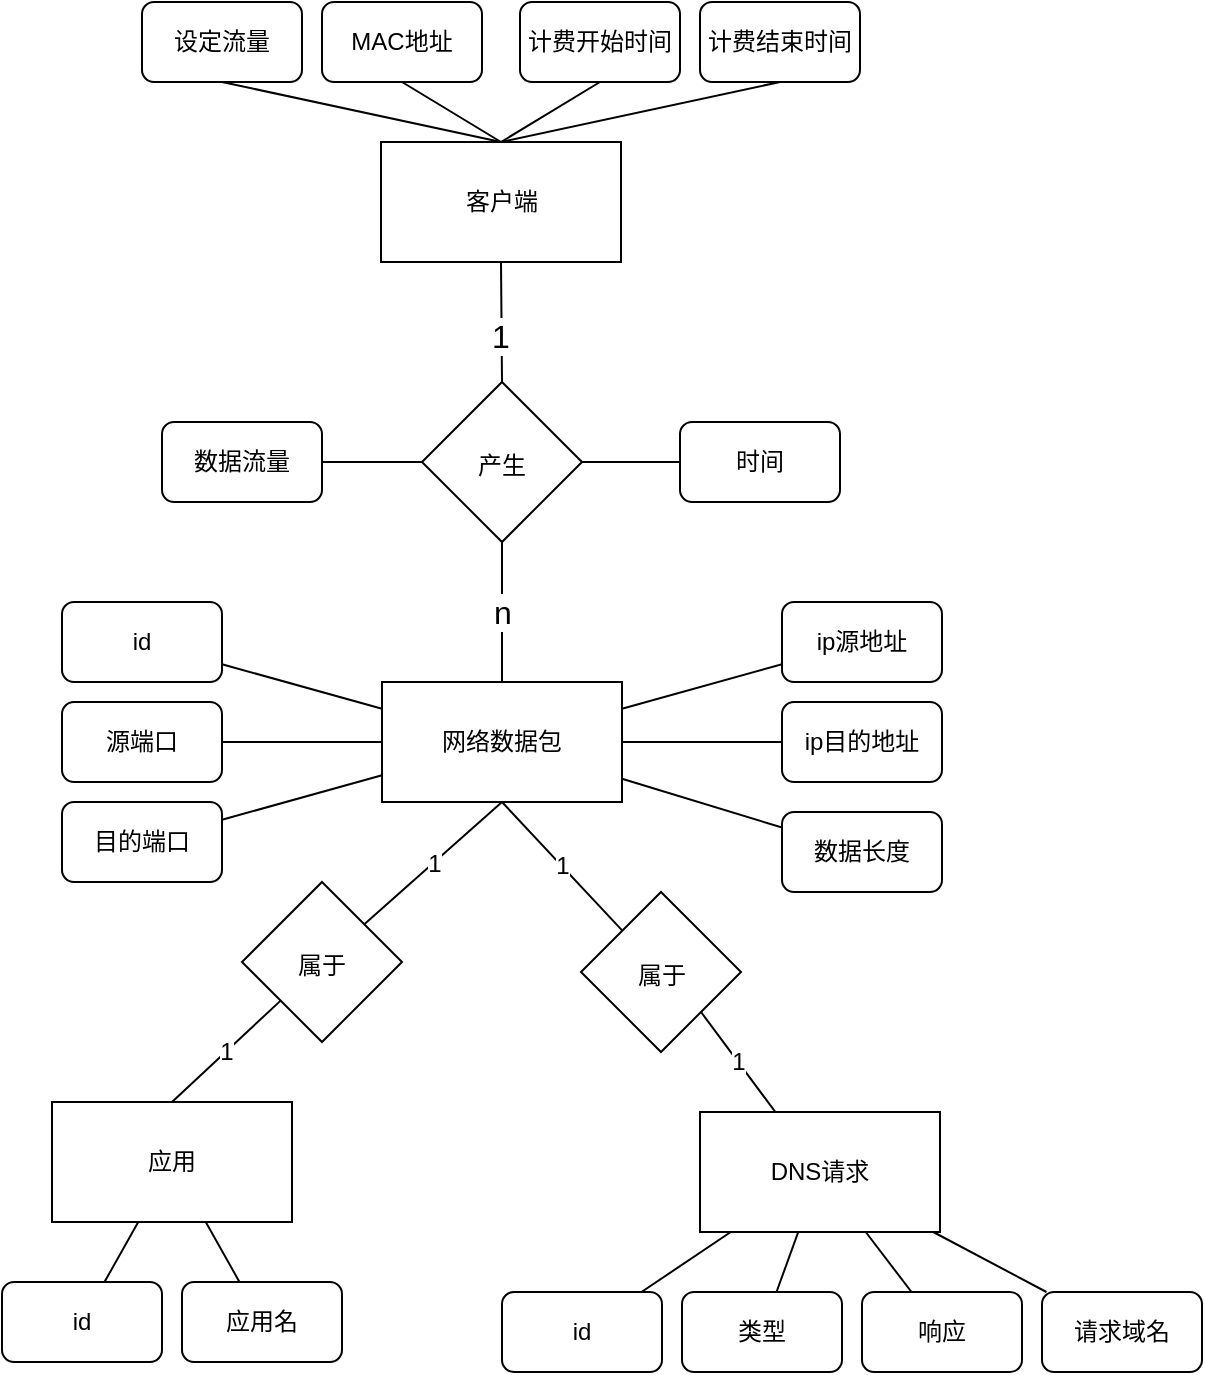 <mxfile version="20.6.2" type="github">
  <diagram id="GEJEYPsdO4QtVM7ZrqEz" name="第 1 页">
    <mxGraphModel dx="2626" dy="1122" grid="1" gridSize="10" guides="1" tooltips="1" connect="1" arrows="1" fold="1" page="1" pageScale="1" pageWidth="827" pageHeight="1169" math="0" shadow="0">
      <root>
        <mxCell id="0" />
        <mxCell id="1" parent="0" />
        <mxCell id="k09L36EYwbLVuz7NXzX2-1" value="&lt;font style=&quot;&quot;&gt;&lt;font style=&quot;font-size: 12px;&quot;&gt;客户端&lt;/font&gt;&lt;br&gt;&lt;/font&gt;" style="rounded=0;whiteSpace=wrap;html=1;" parent="1" vertex="1">
          <mxGeometry x="169.5" y="210" width="120" height="60" as="geometry" />
        </mxCell>
        <mxCell id="k09L36EYwbLVuz7NXzX2-2" value="&lt;font style=&quot;font-size: 12px;&quot;&gt;产生&lt;/font&gt;" style="rhombus;whiteSpace=wrap;html=1;fontSize=16;" parent="1" vertex="1">
          <mxGeometry x="190" y="330" width="80" height="80" as="geometry" />
        </mxCell>
        <mxCell id="k09L36EYwbLVuz7NXzX2-4" value="" style="endArrow=none;html=1;rounded=0;fontSize=16;entryX=0.5;entryY=1;entryDx=0;entryDy=0;exitX=0.5;exitY=0;exitDx=0;exitDy=0;" parent="1" source="k09L36EYwbLVuz7NXzX2-2" target="k09L36EYwbLVuz7NXzX2-1" edge="1">
          <mxGeometry width="50" height="50" relative="1" as="geometry">
            <mxPoint x="220" y="370" as="sourcePoint" />
            <mxPoint x="270" y="320" as="targetPoint" />
          </mxGeometry>
        </mxCell>
        <mxCell id="k09L36EYwbLVuz7NXzX2-5" value="1" style="edgeLabel;html=1;align=center;verticalAlign=middle;resizable=0;points=[];fontSize=16;" parent="k09L36EYwbLVuz7NXzX2-4" vertex="1" connectable="0">
          <mxGeometry x="-0.24" y="1" relative="1" as="geometry">
            <mxPoint as="offset" />
          </mxGeometry>
        </mxCell>
        <mxCell id="k09L36EYwbLVuz7NXzX2-8" style="rounded=0;orthogonalLoop=1;jettySize=auto;html=1;exitX=0.5;exitY=1;exitDx=0;exitDy=0;entryX=0.5;entryY=0;entryDx=0;entryDy=0;endArrow=none;endFill=0;" parent="1" source="k09L36EYwbLVuz7NXzX2-9" target="k09L36EYwbLVuz7NXzX2-1" edge="1">
          <mxGeometry relative="1" as="geometry" />
        </mxCell>
        <mxCell id="k09L36EYwbLVuz7NXzX2-9" value="设定流量" style="rounded=1;whiteSpace=wrap;html=1;" parent="1" vertex="1">
          <mxGeometry x="50" y="140" width="80" height="40" as="geometry" />
        </mxCell>
        <mxCell id="k09L36EYwbLVuz7NXzX2-12" value="网络数据包" style="rounded=0;whiteSpace=wrap;html=1;" parent="1" vertex="1">
          <mxGeometry x="170" y="480" width="120" height="60" as="geometry" />
        </mxCell>
        <mxCell id="k09L36EYwbLVuz7NXzX2-13" value="n" style="endArrow=none;html=1;rounded=0;fontSize=16;entryX=0.5;entryY=1;entryDx=0;entryDy=0;exitX=0.5;exitY=0;exitDx=0;exitDy=0;" parent="1" source="k09L36EYwbLVuz7NXzX2-12" target="k09L36EYwbLVuz7NXzX2-2" edge="1">
          <mxGeometry width="50" height="50" relative="1" as="geometry">
            <mxPoint x="240" y="340" as="sourcePoint" />
            <mxPoint x="280" y="280" as="targetPoint" />
          </mxGeometry>
        </mxCell>
        <mxCell id="k09L36EYwbLVuz7NXzX2-15" value="数据流量" style="rounded=1;whiteSpace=wrap;html=1;" parent="1" vertex="1">
          <mxGeometry x="60" y="350" width="80" height="40" as="geometry" />
        </mxCell>
        <mxCell id="k09L36EYwbLVuz7NXzX2-16" style="rounded=0;orthogonalLoop=1;jettySize=auto;html=1;exitX=1;exitY=0.5;exitDx=0;exitDy=0;entryX=0;entryY=0.5;entryDx=0;entryDy=0;endArrow=none;endFill=0;" parent="1" source="k09L36EYwbLVuz7NXzX2-15" target="k09L36EYwbLVuz7NXzX2-2" edge="1">
          <mxGeometry relative="1" as="geometry">
            <mxPoint x="340" y="200" as="sourcePoint" />
            <mxPoint x="340" y="250" as="targetPoint" />
          </mxGeometry>
        </mxCell>
        <mxCell id="k09L36EYwbLVuz7NXzX2-17" value="MAC地址" style="rounded=1;whiteSpace=wrap;html=1;" parent="1" vertex="1">
          <mxGeometry x="140" y="140" width="80" height="40" as="geometry" />
        </mxCell>
        <mxCell id="k09L36EYwbLVuz7NXzX2-18" style="rounded=0;orthogonalLoop=1;jettySize=auto;html=1;exitX=0.5;exitY=1;exitDx=0;exitDy=0;entryX=0.5;entryY=0;entryDx=0;entryDy=0;endArrow=none;endFill=0;" parent="1" source="k09L36EYwbLVuz7NXzX2-17" target="k09L36EYwbLVuz7NXzX2-1" edge="1">
          <mxGeometry relative="1" as="geometry">
            <mxPoint x="179.5" y="180" as="sourcePoint" />
            <mxPoint x="239.5" y="220" as="targetPoint" />
          </mxGeometry>
        </mxCell>
        <mxCell id="k09L36EYwbLVuz7NXzX2-19" value="计费开始时间" style="rounded=1;whiteSpace=wrap;html=1;" parent="1" vertex="1">
          <mxGeometry x="239" y="140" width="80" height="40" as="geometry" />
        </mxCell>
        <mxCell id="k09L36EYwbLVuz7NXzX2-20" style="rounded=0;orthogonalLoop=1;jettySize=auto;html=1;exitX=0.5;exitY=1;exitDx=0;exitDy=0;entryX=0.5;entryY=0;entryDx=0;entryDy=0;endArrow=none;endFill=0;" parent="1" source="k09L36EYwbLVuz7NXzX2-19" target="k09L36EYwbLVuz7NXzX2-1" edge="1">
          <mxGeometry relative="1" as="geometry">
            <mxPoint x="179.5" y="190" as="sourcePoint" />
            <mxPoint x="239.5" y="220" as="targetPoint" />
          </mxGeometry>
        </mxCell>
        <mxCell id="k09L36EYwbLVuz7NXzX2-21" value="计费结束时间" style="rounded=1;whiteSpace=wrap;html=1;" parent="1" vertex="1">
          <mxGeometry x="329" y="140" width="80" height="40" as="geometry" />
        </mxCell>
        <mxCell id="k09L36EYwbLVuz7NXzX2-23" style="rounded=0;orthogonalLoop=1;jettySize=auto;html=1;exitX=0.5;exitY=1;exitDx=0;exitDy=0;endArrow=none;endFill=0;entryX=0.5;entryY=0;entryDx=0;entryDy=0;" parent="1" source="k09L36EYwbLVuz7NXzX2-21" target="k09L36EYwbLVuz7NXzX2-1" edge="1">
          <mxGeometry relative="1" as="geometry">
            <mxPoint x="269.5" y="190" as="sourcePoint" />
            <mxPoint x="229.5" y="210" as="targetPoint" />
          </mxGeometry>
        </mxCell>
        <mxCell id="k09L36EYwbLVuz7NXzX2-43" value="" style="edgeStyle=none;rounded=0;orthogonalLoop=1;jettySize=auto;html=1;endArrow=none;endFill=0;" parent="1" source="k09L36EYwbLVuz7NXzX2-26" target="k09L36EYwbLVuz7NXzX2-12" edge="1">
          <mxGeometry relative="1" as="geometry" />
        </mxCell>
        <mxCell id="k09L36EYwbLVuz7NXzX2-26" value="ip源地址" style="rounded=1;whiteSpace=wrap;html=1;" parent="1" vertex="1">
          <mxGeometry x="370" y="440" width="80" height="40" as="geometry" />
        </mxCell>
        <mxCell id="k09L36EYwbLVuz7NXzX2-44" value="" style="edgeStyle=none;rounded=0;orthogonalLoop=1;jettySize=auto;html=1;endArrow=none;endFill=0;" parent="1" source="k09L36EYwbLVuz7NXzX2-28" target="k09L36EYwbLVuz7NXzX2-12" edge="1">
          <mxGeometry relative="1" as="geometry" />
        </mxCell>
        <mxCell id="k09L36EYwbLVuz7NXzX2-28" value="ip目的地址" style="rounded=1;whiteSpace=wrap;html=1;" parent="1" vertex="1">
          <mxGeometry x="370" y="490" width="80" height="40" as="geometry" />
        </mxCell>
        <mxCell id="k09L36EYwbLVuz7NXzX2-46" value="" style="edgeStyle=none;rounded=0;orthogonalLoop=1;jettySize=auto;html=1;endArrow=none;endFill=0;" parent="1" source="k09L36EYwbLVuz7NXzX2-30" target="k09L36EYwbLVuz7NXzX2-12" edge="1">
          <mxGeometry relative="1" as="geometry" />
        </mxCell>
        <mxCell id="k09L36EYwbLVuz7NXzX2-30" value="源端口" style="rounded=1;whiteSpace=wrap;html=1;" parent="1" vertex="1">
          <mxGeometry x="10" y="490" width="80" height="40" as="geometry" />
        </mxCell>
        <mxCell id="k09L36EYwbLVuz7NXzX2-47" value="" style="edgeStyle=none;rounded=0;orthogonalLoop=1;jettySize=auto;html=1;endArrow=none;endFill=0;" parent="1" source="k09L36EYwbLVuz7NXzX2-31" target="k09L36EYwbLVuz7NXzX2-12" edge="1">
          <mxGeometry relative="1" as="geometry" />
        </mxCell>
        <mxCell id="k09L36EYwbLVuz7NXzX2-31" value="目的端口" style="rounded=1;whiteSpace=wrap;html=1;" parent="1" vertex="1">
          <mxGeometry x="10" y="540" width="80" height="40" as="geometry" />
        </mxCell>
        <mxCell id="k09L36EYwbLVuz7NXzX2-52" value="" style="edgeStyle=none;rounded=0;orthogonalLoop=1;jettySize=auto;html=1;endArrow=none;endFill=0;" parent="1" source="k09L36EYwbLVuz7NXzX2-34" target="k09L36EYwbLVuz7NXzX2-12" edge="1">
          <mxGeometry relative="1" as="geometry" />
        </mxCell>
        <mxCell id="k09L36EYwbLVuz7NXzX2-34" value="数据长度" style="rounded=1;whiteSpace=wrap;html=1;" parent="1" vertex="1">
          <mxGeometry x="370" y="545" width="80" height="40" as="geometry" />
        </mxCell>
        <mxCell id="k09L36EYwbLVuz7NXzX2-42" value="" style="edgeStyle=none;rounded=0;orthogonalLoop=1;jettySize=auto;html=1;endArrow=none;endFill=0;" parent="1" source="k09L36EYwbLVuz7NXzX2-38" target="k09L36EYwbLVuz7NXzX2-12" edge="1">
          <mxGeometry relative="1" as="geometry" />
        </mxCell>
        <mxCell id="k09L36EYwbLVuz7NXzX2-38" value="id" style="rounded=1;whiteSpace=wrap;html=1;" parent="1" vertex="1">
          <mxGeometry x="10" y="440" width="80" height="40" as="geometry" />
        </mxCell>
        <mxCell id="k09L36EYwbLVuz7NXzX2-69" value="应用" style="rounded=0;whiteSpace=wrap;html=1;fontSize=12;" parent="1" vertex="1">
          <mxGeometry x="5" y="690" width="120" height="60" as="geometry" />
        </mxCell>
        <mxCell id="k09L36EYwbLVuz7NXzX2-72" value="1" style="edgeStyle=none;rounded=0;orthogonalLoop=1;jettySize=auto;html=1;fontSize=12;endArrow=none;endFill=0;entryX=1;entryY=1;entryDx=0;entryDy=0;" parent="1" source="k09L36EYwbLVuz7NXzX2-70" target="k09L36EYwbLVuz7NXzX2-97" edge="1">
          <mxGeometry relative="1" as="geometry">
            <mxPoint x="304" y="640" as="targetPoint" />
          </mxGeometry>
        </mxCell>
        <mxCell id="k09L36EYwbLVuz7NXzX2-70" value="DNS请求" style="rounded=0;whiteSpace=wrap;html=1;fontSize=12;" parent="1" vertex="1">
          <mxGeometry x="329" y="695" width="120" height="60" as="geometry" />
        </mxCell>
        <mxCell id="k09L36EYwbLVuz7NXzX2-76" value="" style="edgeStyle=none;rounded=0;orthogonalLoop=1;jettySize=auto;html=1;fontSize=12;endArrow=none;endFill=0;" parent="1" source="k09L36EYwbLVuz7NXzX2-73" target="k09L36EYwbLVuz7NXzX2-69" edge="1">
          <mxGeometry relative="1" as="geometry" />
        </mxCell>
        <mxCell id="k09L36EYwbLVuz7NXzX2-73" value="应用名" style="rounded=1;whiteSpace=wrap;html=1;" parent="1" vertex="1">
          <mxGeometry x="70" y="780" width="80" height="40" as="geometry" />
        </mxCell>
        <mxCell id="k09L36EYwbLVuz7NXzX2-75" value="" style="edgeStyle=none;rounded=0;orthogonalLoop=1;jettySize=auto;html=1;fontSize=12;endArrow=none;endFill=0;" parent="1" source="k09L36EYwbLVuz7NXzX2-74" target="k09L36EYwbLVuz7NXzX2-69" edge="1">
          <mxGeometry relative="1" as="geometry" />
        </mxCell>
        <mxCell id="k09L36EYwbLVuz7NXzX2-74" value="id" style="rounded=1;whiteSpace=wrap;html=1;" parent="1" vertex="1">
          <mxGeometry x="-20" y="780" width="80" height="40" as="geometry" />
        </mxCell>
        <mxCell id="k09L36EYwbLVuz7NXzX2-78" value="" style="edgeStyle=none;rounded=0;orthogonalLoop=1;jettySize=auto;html=1;fontSize=12;endArrow=none;endFill=0;" parent="1" source="k09L36EYwbLVuz7NXzX2-77" target="k09L36EYwbLVuz7NXzX2-70" edge="1">
          <mxGeometry relative="1" as="geometry" />
        </mxCell>
        <mxCell id="k09L36EYwbLVuz7NXzX2-77" value="id" style="rounded=1;whiteSpace=wrap;html=1;" parent="1" vertex="1">
          <mxGeometry x="230" y="785" width="80" height="40" as="geometry" />
        </mxCell>
        <mxCell id="k09L36EYwbLVuz7NXzX2-80" value="" style="edgeStyle=none;rounded=0;orthogonalLoop=1;jettySize=auto;html=1;fontSize=12;endArrow=none;endFill=0;" parent="1" source="k09L36EYwbLVuz7NXzX2-79" target="k09L36EYwbLVuz7NXzX2-70" edge="1">
          <mxGeometry relative="1" as="geometry" />
        </mxCell>
        <mxCell id="k09L36EYwbLVuz7NXzX2-79" value="类型" style="rounded=1;whiteSpace=wrap;html=1;" parent="1" vertex="1">
          <mxGeometry x="320" y="785" width="80" height="40" as="geometry" />
        </mxCell>
        <mxCell id="k09L36EYwbLVuz7NXzX2-82" style="edgeStyle=none;rounded=0;orthogonalLoop=1;jettySize=auto;html=1;fontSize=12;endArrow=none;endFill=0;" parent="1" source="k09L36EYwbLVuz7NXzX2-81" target="k09L36EYwbLVuz7NXzX2-70" edge="1">
          <mxGeometry relative="1" as="geometry" />
        </mxCell>
        <mxCell id="k09L36EYwbLVuz7NXzX2-81" value="响应" style="rounded=1;whiteSpace=wrap;html=1;" parent="1" vertex="1">
          <mxGeometry x="410" y="785" width="80" height="40" as="geometry" />
        </mxCell>
        <mxCell id="k09L36EYwbLVuz7NXzX2-86" style="edgeStyle=none;rounded=0;orthogonalLoop=1;jettySize=auto;html=1;fontSize=12;endArrow=none;endFill=0;" parent="1" source="k09L36EYwbLVuz7NXzX2-85" target="k09L36EYwbLVuz7NXzX2-70" edge="1">
          <mxGeometry relative="1" as="geometry" />
        </mxCell>
        <mxCell id="k09L36EYwbLVuz7NXzX2-85" value="请求域名" style="rounded=1;whiteSpace=wrap;html=1;" parent="1" vertex="1">
          <mxGeometry x="500" y="785" width="80" height="40" as="geometry" />
        </mxCell>
        <mxCell id="k09L36EYwbLVuz7NXzX2-95" value="1" style="edgeStyle=none;rounded=0;orthogonalLoop=1;jettySize=auto;html=1;entryX=0.5;entryY=1;entryDx=0;entryDy=0;fontSize=12;endArrow=none;endFill=0;" parent="1" source="k09L36EYwbLVuz7NXzX2-94" target="k09L36EYwbLVuz7NXzX2-12" edge="1">
          <mxGeometry relative="1" as="geometry">
            <mxPoint x="170.0" y="750" as="targetPoint" />
          </mxGeometry>
        </mxCell>
        <mxCell id="k09L36EYwbLVuz7NXzX2-96" value="1" style="edgeStyle=none;rounded=0;orthogonalLoop=1;jettySize=auto;html=1;entryX=0.5;entryY=0;entryDx=0;entryDy=0;fontSize=12;endArrow=none;endFill=0;" parent="1" source="k09L36EYwbLVuz7NXzX2-94" target="k09L36EYwbLVuz7NXzX2-69" edge="1">
          <mxGeometry relative="1" as="geometry" />
        </mxCell>
        <mxCell id="k09L36EYwbLVuz7NXzX2-94" value="&lt;font style=&quot;font-size: 12px;&quot;&gt;属于&lt;/font&gt;" style="rhombus;whiteSpace=wrap;html=1;fontSize=16;" parent="1" vertex="1">
          <mxGeometry x="100" y="580" width="80" height="80" as="geometry" />
        </mxCell>
        <mxCell id="k09L36EYwbLVuz7NXzX2-98" value="1" style="edgeStyle=none;rounded=0;orthogonalLoop=1;jettySize=auto;html=1;entryX=0.5;entryY=1;entryDx=0;entryDy=0;fontSize=12;endArrow=none;endFill=0;" parent="1" source="k09L36EYwbLVuz7NXzX2-97" target="k09L36EYwbLVuz7NXzX2-12" edge="1">
          <mxGeometry relative="1" as="geometry">
            <mxPoint x="290.0" y="750" as="targetPoint" />
          </mxGeometry>
        </mxCell>
        <mxCell id="k09L36EYwbLVuz7NXzX2-97" value="&lt;font style=&quot;font-size: 12px;&quot;&gt;属于&lt;/font&gt;" style="rhombus;whiteSpace=wrap;html=1;fontSize=16;" parent="1" vertex="1">
          <mxGeometry x="269.5" y="585" width="80" height="80" as="geometry" />
        </mxCell>
        <mxCell id="k09L36EYwbLVuz7NXzX2-100" value="" style="edgeStyle=none;rounded=0;orthogonalLoop=1;jettySize=auto;html=1;fontSize=12;endArrow=none;endFill=0;" parent="1" source="k09L36EYwbLVuz7NXzX2-99" target="k09L36EYwbLVuz7NXzX2-2" edge="1">
          <mxGeometry relative="1" as="geometry" />
        </mxCell>
        <mxCell id="k09L36EYwbLVuz7NXzX2-99" value="时间" style="rounded=1;whiteSpace=wrap;html=1;" parent="1" vertex="1">
          <mxGeometry x="319" y="350" width="80" height="40" as="geometry" />
        </mxCell>
      </root>
    </mxGraphModel>
  </diagram>
</mxfile>
